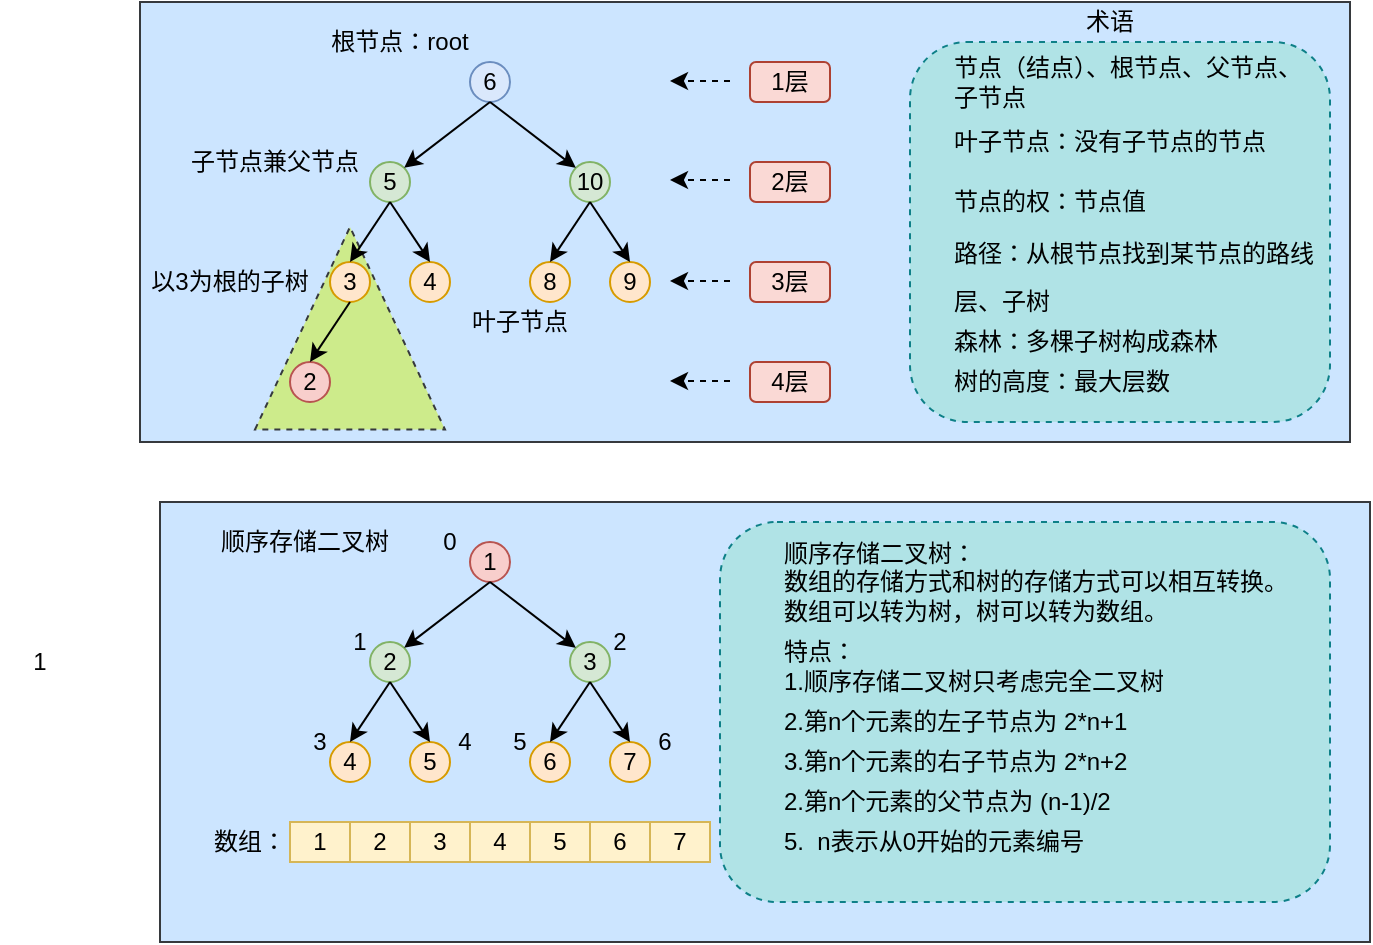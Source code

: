 <mxfile version="13.6.2" type="device"><diagram id="AApIVSI73b4rc_tRLpLd" name="第 1 页"><mxGraphModel dx="706" dy="386" grid="1" gridSize="10" guides="1" tooltips="1" connect="1" arrows="1" fold="1" page="1" pageScale="1" pageWidth="1654" pageHeight="2336" math="0" shadow="0"><root><mxCell id="0"/><mxCell id="1" parent="0"/><mxCell id="A8ZFUC8OOv1gqt-Gwg1R-56" value="" style="rounded=0;whiteSpace=wrap;html=1;fillColor=#cce5ff;strokeColor=#36393d;" parent="1" vertex="1"><mxGeometry x="310" y="200" width="605" height="220" as="geometry"/></mxCell><mxCell id="A8ZFUC8OOv1gqt-Gwg1R-52" value="" style="rounded=1;whiteSpace=wrap;html=1;dashed=1;fillColor=#b0e3e6;strokeColor=#0e8088;" parent="1" vertex="1"><mxGeometry x="695" y="220" width="210" height="190" as="geometry"/></mxCell><mxCell id="A8ZFUC8OOv1gqt-Gwg1R-35" value="" style="triangle;whiteSpace=wrap;html=1;rotation=-90;dashed=1;fillColor=#cdeb8b;strokeColor=#36393d;" parent="1" vertex="1"><mxGeometry x="364.37" y="315.63" width="101.25" height="95" as="geometry"/></mxCell><mxCell id="A8ZFUC8OOv1gqt-Gwg1R-1" value="6" style="ellipse;whiteSpace=wrap;html=1;aspect=fixed;fillColor=#dae8fc;strokeColor=#6c8ebf;" parent="1" vertex="1"><mxGeometry x="475" y="230" width="20" height="20" as="geometry"/></mxCell><mxCell id="A8ZFUC8OOv1gqt-Gwg1R-2" value="4" style="ellipse;whiteSpace=wrap;html=1;aspect=fixed;fillColor=#ffe6cc;strokeColor=#d79b00;" parent="1" vertex="1"><mxGeometry x="445" y="330" width="20" height="20" as="geometry"/></mxCell><mxCell id="A8ZFUC8OOv1gqt-Gwg1R-3" value="10" style="ellipse;whiteSpace=wrap;html=1;aspect=fixed;fillColor=#d5e8d4;strokeColor=#82b366;" parent="1" vertex="1"><mxGeometry x="525" y="280" width="20" height="20" as="geometry"/></mxCell><mxCell id="A8ZFUC8OOv1gqt-Gwg1R-4" value="2" style="ellipse;whiteSpace=wrap;html=1;aspect=fixed;fillColor=#f8cecc;strokeColor=#b85450;" parent="1" vertex="1"><mxGeometry x="385" y="380" width="20" height="20" as="geometry"/></mxCell><mxCell id="A8ZFUC8OOv1gqt-Gwg1R-6" value="3" style="ellipse;whiteSpace=wrap;html=1;aspect=fixed;fillColor=#ffe6cc;strokeColor=#d79b00;" parent="1" vertex="1"><mxGeometry x="405" y="330" width="20" height="20" as="geometry"/></mxCell><mxCell id="A8ZFUC8OOv1gqt-Gwg1R-9" value="5" style="ellipse;whiteSpace=wrap;html=1;aspect=fixed;fillColor=#d5e8d4;strokeColor=#82b366;" parent="1" vertex="1"><mxGeometry x="425" y="280" width="20" height="20" as="geometry"/></mxCell><mxCell id="A8ZFUC8OOv1gqt-Gwg1R-16" value="" style="endArrow=classic;html=1;entryX=1;entryY=0;entryDx=0;entryDy=0;exitX=0.5;exitY=1;exitDx=0;exitDy=0;" parent="1" source="A8ZFUC8OOv1gqt-Gwg1R-1" target="A8ZFUC8OOv1gqt-Gwg1R-9" edge="1"><mxGeometry width="50" height="50" relative="1" as="geometry"><mxPoint x="465" y="250" as="sourcePoint"/><mxPoint x="475" y="270" as="targetPoint"/></mxGeometry></mxCell><mxCell id="A8ZFUC8OOv1gqt-Gwg1R-17" value="" style="endArrow=classic;html=1;entryX=0;entryY=0;entryDx=0;entryDy=0;exitX=0.5;exitY=1;exitDx=0;exitDy=0;" parent="1" source="A8ZFUC8OOv1gqt-Gwg1R-1" target="A8ZFUC8OOv1gqt-Gwg1R-3" edge="1"><mxGeometry width="50" height="50" relative="1" as="geometry"><mxPoint x="502.929" y="254.141" as="sourcePoint"/><mxPoint x="467.071" y="279.999" as="targetPoint"/></mxGeometry></mxCell><mxCell id="A8ZFUC8OOv1gqt-Gwg1R-19" value="" style="endArrow=classic;html=1;" parent="1" edge="1"><mxGeometry width="50" height="50" relative="1" as="geometry"><mxPoint x="435" y="300" as="sourcePoint"/><mxPoint x="415" y="330" as="targetPoint"/></mxGeometry></mxCell><mxCell id="A8ZFUC8OOv1gqt-Gwg1R-20" value="" style="endArrow=classic;html=1;" parent="1" edge="1"><mxGeometry width="50" height="50" relative="1" as="geometry"><mxPoint x="435" y="300" as="sourcePoint"/><mxPoint x="455" y="330" as="targetPoint"/></mxGeometry></mxCell><mxCell id="A8ZFUC8OOv1gqt-Gwg1R-21" value="9" style="ellipse;whiteSpace=wrap;html=1;aspect=fixed;fillColor=#ffe6cc;strokeColor=#d79b00;" parent="1" vertex="1"><mxGeometry x="545" y="330" width="20" height="20" as="geometry"/></mxCell><mxCell id="A8ZFUC8OOv1gqt-Gwg1R-22" value="8" style="ellipse;whiteSpace=wrap;html=1;aspect=fixed;fillColor=#ffe6cc;strokeColor=#d79b00;" parent="1" vertex="1"><mxGeometry x="505" y="330" width="20" height="20" as="geometry"/></mxCell><mxCell id="A8ZFUC8OOv1gqt-Gwg1R-24" value="" style="endArrow=classic;html=1;" parent="1" edge="1"><mxGeometry width="50" height="50" relative="1" as="geometry"><mxPoint x="535" y="300" as="sourcePoint"/><mxPoint x="515" y="330" as="targetPoint"/></mxGeometry></mxCell><mxCell id="A8ZFUC8OOv1gqt-Gwg1R-25" value="" style="endArrow=classic;html=1;" parent="1" edge="1"><mxGeometry width="50" height="50" relative="1" as="geometry"><mxPoint x="535" y="300" as="sourcePoint"/><mxPoint x="555" y="330" as="targetPoint"/></mxGeometry></mxCell><mxCell id="A8ZFUC8OOv1gqt-Gwg1R-26" value="" style="endArrow=classic;html=1;" parent="1" edge="1"><mxGeometry width="50" height="50" relative="1" as="geometry"><mxPoint x="415" y="350" as="sourcePoint"/><mxPoint x="395" y="380" as="targetPoint"/></mxGeometry></mxCell><mxCell id="A8ZFUC8OOv1gqt-Gwg1R-29" value="1层" style="rounded=1;whiteSpace=wrap;html=1;fillColor=#fad9d5;strokeColor=#ae4132;" parent="1" vertex="1"><mxGeometry x="615" y="230" width="40" height="20" as="geometry"/></mxCell><mxCell id="A8ZFUC8OOv1gqt-Gwg1R-30" value="3层" style="rounded=1;whiteSpace=wrap;html=1;fillColor=#fad9d5;strokeColor=#ae4132;" parent="1" vertex="1"><mxGeometry x="615" y="330" width="40" height="20" as="geometry"/></mxCell><mxCell id="A8ZFUC8OOv1gqt-Gwg1R-31" value="2层" style="rounded=1;whiteSpace=wrap;html=1;fillColor=#fad9d5;strokeColor=#ae4132;" parent="1" vertex="1"><mxGeometry x="615" y="280" width="40" height="20" as="geometry"/></mxCell><mxCell id="A8ZFUC8OOv1gqt-Gwg1R-32" value="4层" style="rounded=1;whiteSpace=wrap;html=1;fillColor=#fad9d5;strokeColor=#ae4132;" parent="1" vertex="1"><mxGeometry x="615" y="380" width="40" height="20" as="geometry"/></mxCell><mxCell id="A8ZFUC8OOv1gqt-Gwg1R-33" value="根节点：root" style="text;html=1;strokeColor=none;fillColor=none;align=center;verticalAlign=middle;whiteSpace=wrap;rounded=0;" parent="1" vertex="1"><mxGeometry x="395" y="210" width="90" height="20" as="geometry"/></mxCell><mxCell id="A8ZFUC8OOv1gqt-Gwg1R-34" value="子节点兼父节点" style="text;html=1;strokeColor=none;fillColor=none;align=center;verticalAlign=middle;whiteSpace=wrap;rounded=0;" parent="1" vertex="1"><mxGeometry x="330" y="270" width="95" height="20" as="geometry"/></mxCell><mxCell id="A8ZFUC8OOv1gqt-Gwg1R-36" value="以3为根的子树" style="text;html=1;strokeColor=none;fillColor=none;align=center;verticalAlign=middle;whiteSpace=wrap;rounded=0;dashed=1;" parent="1" vertex="1"><mxGeometry x="310" y="330" width="90" height="20" as="geometry"/></mxCell><mxCell id="A8ZFUC8OOv1gqt-Gwg1R-37" value="叶子节点" style="text;html=1;strokeColor=none;fillColor=none;align=center;verticalAlign=middle;whiteSpace=wrap;rounded=0;dashed=1;" parent="1" vertex="1"><mxGeometry x="475" y="350" width="50" height="20" as="geometry"/></mxCell><mxCell id="A8ZFUC8OOv1gqt-Gwg1R-38" value="" style="endArrow=classic;html=1;dashed=1;" parent="1" edge="1"><mxGeometry width="50" height="50" relative="1" as="geometry"><mxPoint x="605" y="239.5" as="sourcePoint"/><mxPoint x="575" y="239.5" as="targetPoint"/><Array as="points"><mxPoint x="605" y="239.5"/></Array></mxGeometry></mxCell><mxCell id="A8ZFUC8OOv1gqt-Gwg1R-39" value="" style="endArrow=classic;html=1;dashed=1;" parent="1" edge="1"><mxGeometry width="50" height="50" relative="1" as="geometry"><mxPoint x="605" y="289" as="sourcePoint"/><mxPoint x="575" y="289" as="targetPoint"/><Array as="points"><mxPoint x="605" y="289"/></Array></mxGeometry></mxCell><mxCell id="A8ZFUC8OOv1gqt-Gwg1R-40" value="" style="endArrow=classic;html=1;dashed=1;" parent="1" edge="1"><mxGeometry width="50" height="50" relative="1" as="geometry"><mxPoint x="605" y="339.5" as="sourcePoint"/><mxPoint x="575" y="339.5" as="targetPoint"/><Array as="points"><mxPoint x="605" y="339.5"/></Array></mxGeometry></mxCell><mxCell id="A8ZFUC8OOv1gqt-Gwg1R-41" value="" style="endArrow=classic;html=1;dashed=1;" parent="1" edge="1"><mxGeometry width="50" height="50" relative="1" as="geometry"><mxPoint x="605" y="389.5" as="sourcePoint"/><mxPoint x="575" y="389.5" as="targetPoint"/><Array as="points"><mxPoint x="605" y="389.5"/></Array></mxGeometry></mxCell><mxCell id="A8ZFUC8OOv1gqt-Gwg1R-44" value="节点（结点）、根节点、父节点、子节点" style="text;html=1;strokeColor=none;fillColor=none;align=left;verticalAlign=middle;whiteSpace=wrap;rounded=0;dashed=1;" parent="1" vertex="1"><mxGeometry x="715" y="230" width="180" height="20" as="geometry"/></mxCell><mxCell id="A8ZFUC8OOv1gqt-Gwg1R-45" value="叶子节点：没有子节点的节点" style="text;html=1;strokeColor=none;fillColor=none;align=left;verticalAlign=middle;whiteSpace=wrap;rounded=0;dashed=1;" parent="1" vertex="1"><mxGeometry x="715" y="260" width="160" height="20" as="geometry"/></mxCell><mxCell id="A8ZFUC8OOv1gqt-Gwg1R-46" value="节点的权：节点值" style="text;html=1;strokeColor=none;fillColor=none;align=left;verticalAlign=middle;whiteSpace=wrap;rounded=0;dashed=1;" parent="1" vertex="1"><mxGeometry x="715" y="290" width="100" height="20" as="geometry"/></mxCell><mxCell id="A8ZFUC8OOv1gqt-Gwg1R-47" value="路径：从根节点找到某节点的路线" style="text;html=1;strokeColor=none;fillColor=none;align=left;verticalAlign=middle;whiteSpace=wrap;rounded=0;dashed=1;" parent="1" vertex="1"><mxGeometry x="715" y="315.63" width="190" height="20" as="geometry"/></mxCell><mxCell id="A8ZFUC8OOv1gqt-Gwg1R-48" value="层、子树" style="text;html=1;strokeColor=none;fillColor=none;align=left;verticalAlign=middle;whiteSpace=wrap;rounded=0;dashed=1;" parent="1" vertex="1"><mxGeometry x="715" y="340" width="55" height="20" as="geometry"/></mxCell><mxCell id="A8ZFUC8OOv1gqt-Gwg1R-49" value="森林：多棵子树构成森林" style="text;html=1;strokeColor=none;fillColor=none;align=left;verticalAlign=middle;whiteSpace=wrap;rounded=0;dashed=1;" parent="1" vertex="1"><mxGeometry x="715" y="360" width="140" height="20" as="geometry"/></mxCell><mxCell id="A8ZFUC8OOv1gqt-Gwg1R-51" value="树的高度：最大层数" style="text;html=1;strokeColor=none;fillColor=none;align=left;verticalAlign=middle;whiteSpace=wrap;rounded=0;dashed=1;" parent="1" vertex="1"><mxGeometry x="715" y="380" width="140" height="20" as="geometry"/></mxCell><mxCell id="A8ZFUC8OOv1gqt-Gwg1R-54" value="术语" style="text;html=1;strokeColor=none;fillColor=none;align=center;verticalAlign=middle;whiteSpace=wrap;rounded=0;dashed=1;" parent="1" vertex="1"><mxGeometry x="775" y="200" width="40" height="20" as="geometry"/></mxCell><mxCell id="qoclNtAAYrGjt9KUY5Nc-1" value="" style="rounded=0;whiteSpace=wrap;html=1;fillColor=#cce5ff;strokeColor=#36393d;" vertex="1" parent="1"><mxGeometry x="320" y="450" width="605" height="220" as="geometry"/></mxCell><mxCell id="qoclNtAAYrGjt9KUY5Nc-2" value="" style="rounded=1;whiteSpace=wrap;html=1;dashed=1;fillColor=#b0e3e6;strokeColor=#0e8088;" vertex="1" parent="1"><mxGeometry x="600" y="460" width="305" height="190" as="geometry"/></mxCell><mxCell id="qoclNtAAYrGjt9KUY5Nc-4" value="1" style="ellipse;whiteSpace=wrap;html=1;aspect=fixed;fillColor=#f8cecc;strokeColor=#b85450;" vertex="1" parent="1"><mxGeometry x="475" y="470" width="20" height="20" as="geometry"/></mxCell><mxCell id="qoclNtAAYrGjt9KUY5Nc-5" value="5" style="ellipse;whiteSpace=wrap;html=1;aspect=fixed;fillColor=#ffe6cc;strokeColor=#d79b00;" vertex="1" parent="1"><mxGeometry x="445" y="570" width="20" height="20" as="geometry"/></mxCell><mxCell id="qoclNtAAYrGjt9KUY5Nc-6" value="3" style="ellipse;whiteSpace=wrap;html=1;aspect=fixed;fillColor=#d5e8d4;strokeColor=#82b366;" vertex="1" parent="1"><mxGeometry x="525" y="520" width="20" height="20" as="geometry"/></mxCell><mxCell id="qoclNtAAYrGjt9KUY5Nc-8" value="4" style="ellipse;whiteSpace=wrap;html=1;aspect=fixed;fillColor=#ffe6cc;strokeColor=#d79b00;" vertex="1" parent="1"><mxGeometry x="405" y="570" width="20" height="20" as="geometry"/></mxCell><mxCell id="qoclNtAAYrGjt9KUY5Nc-9" value="2" style="ellipse;whiteSpace=wrap;html=1;aspect=fixed;fillColor=#d5e8d4;strokeColor=#82b366;" vertex="1" parent="1"><mxGeometry x="425" y="520" width="20" height="20" as="geometry"/></mxCell><mxCell id="qoclNtAAYrGjt9KUY5Nc-10" value="" style="endArrow=classic;html=1;entryX=1;entryY=0;entryDx=0;entryDy=0;exitX=0.5;exitY=1;exitDx=0;exitDy=0;" edge="1" parent="1" source="qoclNtAAYrGjt9KUY5Nc-4" target="qoclNtAAYrGjt9KUY5Nc-9"><mxGeometry width="50" height="50" relative="1" as="geometry"><mxPoint x="465" y="490" as="sourcePoint"/><mxPoint x="475" y="510" as="targetPoint"/></mxGeometry></mxCell><mxCell id="qoclNtAAYrGjt9KUY5Nc-11" value="" style="endArrow=classic;html=1;entryX=0;entryY=0;entryDx=0;entryDy=0;exitX=0.5;exitY=1;exitDx=0;exitDy=0;" edge="1" parent="1" source="qoclNtAAYrGjt9KUY5Nc-4" target="qoclNtAAYrGjt9KUY5Nc-6"><mxGeometry width="50" height="50" relative="1" as="geometry"><mxPoint x="502.929" y="494.141" as="sourcePoint"/><mxPoint x="467.071" y="519.999" as="targetPoint"/></mxGeometry></mxCell><mxCell id="qoclNtAAYrGjt9KUY5Nc-12" value="" style="endArrow=classic;html=1;" edge="1" parent="1"><mxGeometry width="50" height="50" relative="1" as="geometry"><mxPoint x="435" y="540" as="sourcePoint"/><mxPoint x="415" y="570" as="targetPoint"/></mxGeometry></mxCell><mxCell id="qoclNtAAYrGjt9KUY5Nc-13" value="" style="endArrow=classic;html=1;" edge="1" parent="1"><mxGeometry width="50" height="50" relative="1" as="geometry"><mxPoint x="435" y="540" as="sourcePoint"/><mxPoint x="455" y="570" as="targetPoint"/></mxGeometry></mxCell><mxCell id="qoclNtAAYrGjt9KUY5Nc-14" value="7" style="ellipse;whiteSpace=wrap;html=1;aspect=fixed;fillColor=#ffe6cc;strokeColor=#d79b00;" vertex="1" parent="1"><mxGeometry x="545" y="570" width="20" height="20" as="geometry"/></mxCell><mxCell id="qoclNtAAYrGjt9KUY5Nc-15" value="6" style="ellipse;whiteSpace=wrap;html=1;aspect=fixed;fillColor=#ffe6cc;strokeColor=#d79b00;" vertex="1" parent="1"><mxGeometry x="505" y="570" width="20" height="20" as="geometry"/></mxCell><mxCell id="qoclNtAAYrGjt9KUY5Nc-16" value="" style="endArrow=classic;html=1;" edge="1" parent="1"><mxGeometry width="50" height="50" relative="1" as="geometry"><mxPoint x="535" y="540" as="sourcePoint"/><mxPoint x="515" y="570" as="targetPoint"/></mxGeometry></mxCell><mxCell id="qoclNtAAYrGjt9KUY5Nc-17" value="" style="endArrow=classic;html=1;" edge="1" parent="1"><mxGeometry width="50" height="50" relative="1" as="geometry"><mxPoint x="535" y="540" as="sourcePoint"/><mxPoint x="555" y="570" as="targetPoint"/></mxGeometry></mxCell><mxCell id="qoclNtAAYrGjt9KUY5Nc-31" value="顺序存储二叉树：&lt;br&gt;数组的存储方式和树的存储方式可以相互转换。&lt;br&gt;数组可以转为树，树可以转为数组。" style="text;html=1;strokeColor=none;fillColor=none;align=left;verticalAlign=middle;whiteSpace=wrap;rounded=0;dashed=1;" vertex="1" parent="1"><mxGeometry x="630" y="480" width="260" height="20" as="geometry"/></mxCell><mxCell id="qoclNtAAYrGjt9KUY5Nc-33" value="1.顺序存储二叉树只考虑完全二叉树" style="text;html=1;strokeColor=none;fillColor=none;align=left;verticalAlign=middle;whiteSpace=wrap;rounded=0;dashed=1;" vertex="1" parent="1"><mxGeometry x="630" y="530" width="200" height="20" as="geometry"/></mxCell><mxCell id="qoclNtAAYrGjt9KUY5Nc-34" value="2.第n个元素的左子节点为 2*n+1" style="text;html=1;strokeColor=none;fillColor=none;align=left;verticalAlign=middle;whiteSpace=wrap;rounded=0;dashed=1;" vertex="1" parent="1"><mxGeometry x="630" y="550" width="190" height="20" as="geometry"/></mxCell><mxCell id="qoclNtAAYrGjt9KUY5Nc-35" value="3.第n个元素的右子节点为 2*n+2" style="text;html=1;strokeColor=none;fillColor=none;align=left;verticalAlign=middle;whiteSpace=wrap;rounded=0;dashed=1;" vertex="1" parent="1"><mxGeometry x="630" y="570" width="180" height="20" as="geometry"/></mxCell><mxCell id="qoclNtAAYrGjt9KUY5Nc-36" value="2.第n个元素的父节点为 (n-1)/2" style="text;html=1;strokeColor=none;fillColor=none;align=left;verticalAlign=middle;whiteSpace=wrap;rounded=0;dashed=1;" vertex="1" parent="1"><mxGeometry x="630" y="590" width="180" height="20" as="geometry"/></mxCell><mxCell id="qoclNtAAYrGjt9KUY5Nc-37" value="5.&amp;nbsp; n表示从0开始的元素编号" style="text;html=1;strokeColor=none;fillColor=none;align=left;verticalAlign=middle;whiteSpace=wrap;rounded=0;dashed=1;" vertex="1" parent="1"><mxGeometry x="630" y="610" width="180" height="20" as="geometry"/></mxCell><mxCell id="qoclNtAAYrGjt9KUY5Nc-39" value="2" style="rounded=0;whiteSpace=wrap;html=1;fillColor=#fff2cc;strokeColor=#d6b656;" vertex="1" parent="1"><mxGeometry x="415" y="610" width="30" height="20" as="geometry"/></mxCell><mxCell id="qoclNtAAYrGjt9KUY5Nc-40" value="1" style="rounded=0;whiteSpace=wrap;html=1;fillColor=#fff2cc;strokeColor=#d6b656;" vertex="1" parent="1"><mxGeometry x="385" y="610" width="30" height="20" as="geometry"/></mxCell><mxCell id="qoclNtAAYrGjt9KUY5Nc-41" value="3" style="rounded=0;whiteSpace=wrap;html=1;fillColor=#fff2cc;strokeColor=#d6b656;" vertex="1" parent="1"><mxGeometry x="445" y="610" width="30" height="20" as="geometry"/></mxCell><mxCell id="qoclNtAAYrGjt9KUY5Nc-42" value="4" style="rounded=0;whiteSpace=wrap;html=1;fillColor=#fff2cc;strokeColor=#d6b656;" vertex="1" parent="1"><mxGeometry x="475" y="610" width="30" height="20" as="geometry"/></mxCell><mxCell id="qoclNtAAYrGjt9KUY5Nc-43" value="5" style="rounded=0;whiteSpace=wrap;html=1;fillColor=#fff2cc;strokeColor=#d6b656;" vertex="1" parent="1"><mxGeometry x="505" y="610" width="30" height="20" as="geometry"/></mxCell><mxCell id="qoclNtAAYrGjt9KUY5Nc-44" value="6" style="rounded=0;whiteSpace=wrap;html=1;fillColor=#fff2cc;strokeColor=#d6b656;" vertex="1" parent="1"><mxGeometry x="535" y="610" width="30" height="20" as="geometry"/></mxCell><mxCell id="qoclNtAAYrGjt9KUY5Nc-45" value="7" style="rounded=0;whiteSpace=wrap;html=1;fillColor=#fff2cc;strokeColor=#d6b656;" vertex="1" parent="1"><mxGeometry x="565" y="610" width="30" height="20" as="geometry"/></mxCell><mxCell id="qoclNtAAYrGjt9KUY5Nc-47" value="数组：" style="text;html=1;strokeColor=none;fillColor=none;align=center;verticalAlign=middle;whiteSpace=wrap;rounded=0;" vertex="1" parent="1"><mxGeometry x="345" y="610" width="40" height="20" as="geometry"/></mxCell><mxCell id="qoclNtAAYrGjt9KUY5Nc-48" value="顺序存储二叉树" style="text;html=1;strokeColor=none;fillColor=none;align=center;verticalAlign=middle;whiteSpace=wrap;rounded=0;" vertex="1" parent="1"><mxGeometry x="345" y="460" width="95" height="20" as="geometry"/></mxCell><mxCell id="qoclNtAAYrGjt9KUY5Nc-49" value="0" style="text;html=1;strokeColor=none;fillColor=none;align=center;verticalAlign=middle;whiteSpace=wrap;rounded=0;" vertex="1" parent="1"><mxGeometry x="445" y="460" width="40" height="20" as="geometry"/></mxCell><mxCell id="qoclNtAAYrGjt9KUY5Nc-50" value="1" style="text;html=1;strokeColor=none;fillColor=none;align=center;verticalAlign=middle;whiteSpace=wrap;rounded=0;" vertex="1" parent="1"><mxGeometry x="400" y="510" width="40" height="20" as="geometry"/></mxCell><mxCell id="qoclNtAAYrGjt9KUY5Nc-51" value="1" style="text;html=1;strokeColor=none;fillColor=none;align=center;verticalAlign=middle;whiteSpace=wrap;rounded=0;" vertex="1" parent="1"><mxGeometry x="240" y="520" width="40" height="20" as="geometry"/></mxCell><mxCell id="qoclNtAAYrGjt9KUY5Nc-52" value="2" style="text;html=1;strokeColor=none;fillColor=none;align=center;verticalAlign=middle;whiteSpace=wrap;rounded=0;" vertex="1" parent="1"><mxGeometry x="530" y="510" width="40" height="20" as="geometry"/></mxCell><mxCell id="qoclNtAAYrGjt9KUY5Nc-53" value="6" style="text;html=1;strokeColor=none;fillColor=none;align=center;verticalAlign=middle;whiteSpace=wrap;rounded=0;" vertex="1" parent="1"><mxGeometry x="560" y="560" width="25" height="20" as="geometry"/></mxCell><mxCell id="qoclNtAAYrGjt9KUY5Nc-54" value="5" style="text;html=1;strokeColor=none;fillColor=none;align=center;verticalAlign=middle;whiteSpace=wrap;rounded=0;" vertex="1" parent="1"><mxGeometry x="480" y="560" width="40" height="20" as="geometry"/></mxCell><mxCell id="qoclNtAAYrGjt9KUY5Nc-55" value="4" style="text;html=1;strokeColor=none;fillColor=none;align=center;verticalAlign=middle;whiteSpace=wrap;rounded=0;" vertex="1" parent="1"><mxGeometry x="460" y="560" width="25" height="20" as="geometry"/></mxCell><mxCell id="qoclNtAAYrGjt9KUY5Nc-56" value="3" style="text;html=1;strokeColor=none;fillColor=none;align=center;verticalAlign=middle;whiteSpace=wrap;rounded=0;" vertex="1" parent="1"><mxGeometry x="385" y="565" width="30" height="10" as="geometry"/></mxCell><mxCell id="qoclNtAAYrGjt9KUY5Nc-58" value="特点：" style="text;html=1;strokeColor=none;fillColor=none;align=left;verticalAlign=middle;whiteSpace=wrap;rounded=0;" vertex="1" parent="1"><mxGeometry x="630" y="520" width="40" height="10" as="geometry"/></mxCell></root></mxGraphModel></diagram></mxfile>